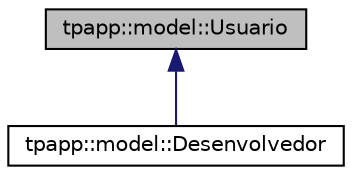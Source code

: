 digraph "tpapp::model::Usuario"
{
 // LATEX_PDF_SIZE
  edge [fontname="Helvetica",fontsize="10",labelfontname="Helvetica",labelfontsize="10"];
  node [fontname="Helvetica",fontsize="10",shape=record];
  Node1 [label="tpapp::model::Usuario",height=0.2,width=0.4,color="black", fillcolor="grey75", style="filled", fontcolor="black",tooltip=" "];
  Node1 -> Node2 [dir="back",color="midnightblue",fontsize="10",style="solid",fontname="Helvetica"];
  Node2 [label="tpapp::model::Desenvolvedor",height=0.2,width=0.4,color="black", fillcolor="white", style="filled",URL="$classtpapp_1_1model_1_1Desenvolvedor.html",tooltip=" "];
}
